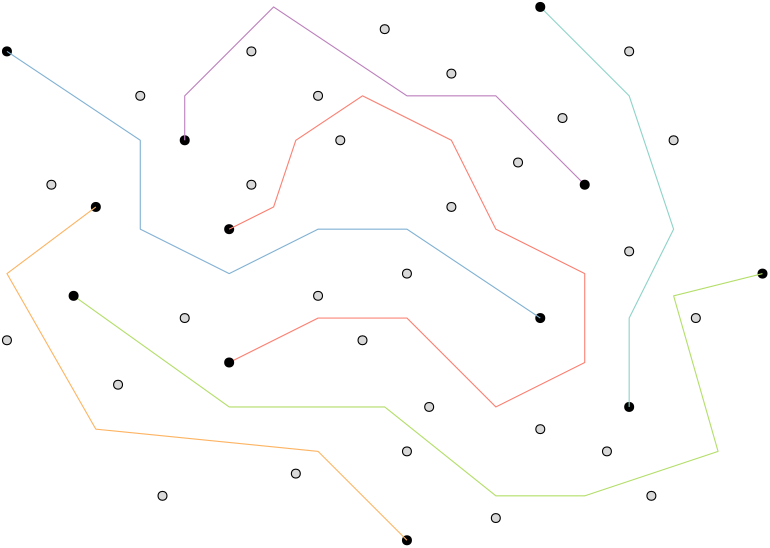 <?xml version="1.0"?>
<!DOCTYPE ipe SYSTEM "ipe.dtd">
<ipe version="70218" creator="Ipe 7.2.28">
<info created="D:20231101095012" modified="D:20240926140337"/>
<ipestyle name="basic">
<symbol name="arrow/arc(spx)">
<path stroke="sym-stroke" fill="sym-stroke" pen="sym-pen">
0 0 m
-1 0.333 l
-1 -0.333 l
h
</path>
</symbol>
<symbol name="arrow/farc(spx)">
<path stroke="sym-stroke" fill="white" pen="sym-pen">
0 0 m
-1 0.333 l
-1 -0.333 l
h
</path>
</symbol>
<symbol name="arrow/ptarc(spx)">
<path stroke="sym-stroke" fill="sym-stroke" pen="sym-pen">
0 0 m
-1 0.333 l
-0.8 0 l
-1 -0.333 l
h
</path>
</symbol>
<symbol name="arrow/fptarc(spx)">
<path stroke="sym-stroke" fill="white" pen="sym-pen">
0 0 m
-1 0.333 l
-0.8 0 l
-1 -0.333 l
h
</path>
</symbol>
<symbol name="mark/circle(sx)" transformations="translations">
<path fill="sym-stroke">
0.6 0 0 0.6 0 0 e
0.4 0 0 0.4 0 0 e
</path>
</symbol>
<symbol name="mark/disk(sx)" transformations="translations">
<path fill="sym-stroke">
0.6 0 0 0.6 0 0 e
</path>
</symbol>
<symbol name="mark/fdisk(sfx)" transformations="translations">
<group>
<path fill="sym-fill">
0.5 0 0 0.5 0 0 e
</path>
<path fill="sym-stroke" fillrule="eofill">
0.6 0 0 0.6 0 0 e
0.4 0 0 0.4 0 0 e
</path>
</group>
</symbol>
<symbol name="mark/box(sx)" transformations="translations">
<path fill="sym-stroke" fillrule="eofill">
-0.6 -0.6 m
0.6 -0.6 l
0.6 0.6 l
-0.6 0.6 l
h
-0.4 -0.4 m
0.4 -0.4 l
0.4 0.4 l
-0.4 0.4 l
h
</path>
</symbol>
<symbol name="mark/square(sx)" transformations="translations">
<path fill="sym-stroke">
-0.6 -0.6 m
0.6 -0.6 l
0.6 0.6 l
-0.6 0.6 l
h
</path>
</symbol>
<symbol name="mark/fsquare(sfx)" transformations="translations">
<group>
<path fill="sym-fill">
-0.5 -0.5 m
0.5 -0.5 l
0.5 0.5 l
-0.5 0.5 l
h
</path>
<path fill="sym-stroke" fillrule="eofill">
-0.6 -0.6 m
0.6 -0.6 l
0.6 0.6 l
-0.6 0.6 l
h
-0.4 -0.4 m
0.4 -0.4 l
0.4 0.4 l
-0.4 0.4 l
h
</path>
</group>
</symbol>
<symbol name="mark/cross(sx)" transformations="translations">
<group>
<path fill="sym-stroke">
-0.43 -0.57 m
0.57 0.43 l
0.43 0.57 l
-0.57 -0.43 l
h
</path>
<path fill="sym-stroke">
-0.43 0.57 m
0.57 -0.43 l
0.43 -0.57 l
-0.57 0.43 l
h
</path>
</group>
</symbol>
<symbol name="arrow/fnormal(spx)">
<path stroke="sym-stroke" fill="white" pen="sym-pen">
0 0 m
-1 0.333 l
-1 -0.333 l
h
</path>
</symbol>
<symbol name="arrow/pointed(spx)">
<path stroke="sym-stroke" fill="sym-stroke" pen="sym-pen">
0 0 m
-1 0.333 l
-0.8 0 l
-1 -0.333 l
h
</path>
</symbol>
<symbol name="arrow/fpointed(spx)">
<path stroke="sym-stroke" fill="white" pen="sym-pen">
0 0 m
-1 0.333 l
-0.8 0 l
-1 -0.333 l
h
</path>
</symbol>
<symbol name="arrow/linear(spx)">
<path stroke="sym-stroke" pen="sym-pen">
-1 0.333 m
0 0 l
-1 -0.333 l
</path>
</symbol>
<symbol name="arrow/fdouble(spx)">
<path stroke="sym-stroke" fill="white" pen="sym-pen">
0 0 m
-1 0.333 l
-1 -0.333 l
h
-1 0 m
-2 0.333 l
-2 -0.333 l
h
</path>
</symbol>
<symbol name="arrow/double(spx)">
<path stroke="sym-stroke" fill="sym-stroke" pen="sym-pen">
0 0 m
-1 0.333 l
-1 -0.333 l
h
-1 0 m
-2 0.333 l
-2 -0.333 l
h
</path>
</symbol>
<symbol name="arrow/mid-normal(spx)">
<path stroke="sym-stroke" fill="sym-stroke" pen="sym-pen">
0.5 0 m
-0.5 0.333 l
-0.5 -0.333 l
h
</path>
</symbol>
<symbol name="arrow/mid-fnormal(spx)">
<path stroke="sym-stroke" fill="white" pen="sym-pen">
0.5 0 m
-0.5 0.333 l
-0.5 -0.333 l
h
</path>
</symbol>
<symbol name="arrow/mid-pointed(spx)">
<path stroke="sym-stroke" fill="sym-stroke" pen="sym-pen">
0.5 0 m
-0.5 0.333 l
-0.3 0 l
-0.5 -0.333 l
h
</path>
</symbol>
<symbol name="arrow/mid-fpointed(spx)">
<path stroke="sym-stroke" fill="white" pen="sym-pen">
0.5 0 m
-0.5 0.333 l
-0.3 0 l
-0.5 -0.333 l
h
</path>
</symbol>
<symbol name="arrow/mid-double(spx)">
<path stroke="sym-stroke" fill="sym-stroke" pen="sym-pen">
1 0 m
0 0.333 l
0 -0.333 l
h
0 0 m
-1 0.333 l
-1 -0.333 l
h
</path>
</symbol>
<symbol name="arrow/mid-fdouble(spx)">
<path stroke="sym-stroke" fill="white" pen="sym-pen">
1 0 m
0 0.333 l
0 -0.333 l
h
0 0 m
-1 0.333 l
-1 -0.333 l
h
</path>
</symbol>
<anglesize name="22.5 deg" value="22.5"/>
<anglesize name="30 deg" value="30"/>
<anglesize name="45 deg" value="45"/>
<anglesize name="60 deg" value="60"/>
<anglesize name="90 deg" value="90"/>
<arrowsize name="large" value="10"/>
<arrowsize name="small" value="5"/>
<arrowsize name="tiny" value="3"/>
<color name="blue" value="0 0 1"/>
<color name="brown" value="0.647 0.165 0.165"/>
<color name="darkblue" value="0 0 0.545"/>
<color name="darkcyan" value="0 0.545 0.545"/>
<color name="darkgray" value="0.663"/>
<color name="darkgreen" value="0 0.392 0"/>
<color name="darkmagenta" value="0.545 0 0.545"/>
<color name="darkorange" value="1 0.549 0"/>
<color name="darkred" value="0.545 0 0"/>
<color name="gold" value="1 0.843 0"/>
<color name="gray" value="0.745"/>
<color name="green" value="0 1 0"/>
<color name="lightblue" value="0.678 0.847 0.902"/>
<color name="lightcyan" value="0.878 1 1"/>
<color name="lightgray" value="0.827"/>
<color name="lightgreen" value="0.565 0.933 0.565"/>
<color name="lightyellow" value="1 1 0.878"/>
<color name="navy" value="0 0 0.502"/>
<color name="orange" value="1 0.647 0"/>
<color name="pink" value="1 0.753 0.796"/>
<color name="purple" value="0.627 0.125 0.941"/>
<color name="red" value="1 0 0"/>
<color name="seagreen" value="0.18 0.545 0.341"/>
<color name="turquoise" value="0.251 0.878 0.816"/>
<color name="violet" value="0.933 0.51 0.933"/>
<color name="yellow" value="1 1 0"/>
<dashstyle name="dash dot dotted" value="[4 2 1 2 1 2] 0"/>
<dashstyle name="dash dotted" value="[4 2 1 2] 0"/>
<dashstyle name="dashed" value="[4] 0"/>
<dashstyle name="dotted" value="[1 3] 0"/>
<gridsize name="10 pts (~3.5 mm)" value="10"/>
<gridsize name="14 pts (~5 mm)" value="14"/>
<gridsize name="16 pts (~6 mm)" value="16"/>
<gridsize name="20 pts (~7 mm)" value="20"/>
<gridsize name="28 pts (~10 mm)" value="28"/>
<gridsize name="32 pts (~12 mm)" value="32"/>
<gridsize name="4 pts" value="4"/>
<gridsize name="56 pts (~20 mm)" value="56"/>
<gridsize name="8 pts (~3 mm)" value="8"/>
<opacity name="10%" value="0.1"/>
<opacity name="30%" value="0.3"/>
<opacity name="50%" value="0.5"/>
<opacity name="75%" value="0.75"/>
<pen name="fat" value="1.2"/>
<pen name="heavier" value="0.8"/>
<pen name="ultrafat" value="2"/>
<symbolsize name="large" value="5"/>
<symbolsize name="small" value="2"/>
<symbolsize name="tiny" value="1.1"/>
<textsize name="Huge" value="\Huge"/>
<textsize name="LARGE" value="\LARGE"/>
<textsize name="Large" value="\Large"/>
<textsize name="footnote" value="\footnotesize"/>
<textsize name="huge" value="\huge"/>
<textsize name="large" value="\large"/>
<textsize name="script" value="\scriptsize"/>
<textsize name="small" value="\small"/>
<textsize name="tiny" value="\tiny"/>
<textstyle name="center" begin="\begin{center}" end="\end{center}"/>
<textstyle name="item" begin="\begin{itemize}\item{}" end="\end{itemize}"/>
<textstyle name="itemize" begin="\begin{itemize}" end="\end{itemize}"/>
<tiling name="falling" angle="-60" step="4" width="1"/>
<tiling name="rising" angle="30" step="4" width="1"/>
</ipestyle>
<ipestyle name="MDGE">
<color name="MDGE blue" value="0.502 0.694 0.827"/>
<color name="MDGE gray" value="0.851"/>
<color name="MDGE green" value="0.702 0.871 0.412"/>
<color name="MDGE lightblue" value="0.553 0.827 0.78"/>
<color name="MDGE orange" value="0.992 0.706 0.384"/>
<color name="MDGE pink" value="0.988 0.804 0.898"/>
<color name="MDGE purple" value="0.737 0.502 0.741"/>
<color name="MDGE red" value="0.984 0.502 0.447"/>
<color name="MDGE violet" value="0.745 0.729 0.855"/>
<color name="MDGE yellow" value="1 1 0.702"/>
</ipestyle>
<page>
<layer name="graph"/>
<layer name="obstacles"/>
<view layers="graph obstacles" active="obstacles"/>
<path layer="obstacles" matrix="1 0 0 1 -8 -28" stroke="black" fill="MDGE gray">
1.59857 0 0 1.59857 200 668 e
</path>
<path matrix="1 0 0 1 24 4" stroke="black" fill="MDGE gray">
1.59857 0 0 1.59857 200 668 e
</path>
<path matrix="1 0 0 1 96 -12" stroke="black" fill="MDGE gray">
1.59857 0 0 1.59857 200 668 e
</path>
<path matrix="1 0 0 1 40 -76" stroke="black" fill="MDGE gray">
1.59857 0 0 1.59857 200 668 e
</path>
<path matrix="1 0 0 1 104 -84" stroke="black" fill="MDGE gray">
1.59857 0 0 1.59857 200 668 e
</path>
<path matrix="1 0 0 1 160 -20" stroke="black" fill="MDGE gray">
1.59857 0 0 1.59857 200 668 e
</path>
<path matrix="1 0 0 1 136 12" stroke="black" fill="MDGE gray">
1.59857 0 0 1.59857 200 668 e
</path>
<path matrix="1 0 0 1 120 -60" stroke="black" fill="MDGE gray">
1.59857 0 0 1.59857 200 668 e
</path>
<path matrix="1 0 0 1 -24 -84" stroke="black" fill="MDGE gray">
1.59857 0 0 1.59857 200 668 e
</path>
<path matrix="1 0 0 1 16 -100" stroke="black" fill="MDGE gray">
1.59857 0 0 1.59857 200 668 e
</path>
<path matrix="1 0 0 1 80 -132" stroke="black" fill="MDGE gray">
1.59857 0 0 1.59857 200 668 e
</path>
<path matrix="1 0 0 1 128 -108" stroke="black" fill="MDGE gray">
1.59857 0 0 1.59857 200 668 e
</path>
<path matrix="1 0 0 1 64 20" stroke="black" fill="MDGE gray">
1.59857 0 0 1.59857 200 668 e
</path>
<path matrix="1 0 0 1 176 -4" stroke="black" fill="MDGE gray">
1.59857 0 0 1.59857 200 668 e
</path>
<path matrix="1 0 0 1 200 -52" stroke="black" fill="MDGE gray">
1.59857 0 0 1.59857 200 668 e
</path>
<path matrix="1 0 0 1 192 -124" stroke="black" fill="MDGE gray">
1.59857 0 0 1.59857 200 668 e
</path>
<path matrix="1 0 0 1 224 -76" stroke="black" fill="MDGE gray">
1.59857 0 0 1.59857 200 668 e
</path>
<use layer="graph" name="mark/disk(sx)" pos="256 624" size="normal" stroke="black"/>
<use name="mark/disk(sx)" pos="368 592" size="normal" stroke="black"/>
<use name="mark/disk(sx)" pos="176 688" size="normal" stroke="black"/>
<path custom="20" stroke="MDGE blue">
176 688 m
224 656 l
224 624 l
256 608 l
288 624 l
320 624 l
368 592 l
</path>
<path custom="8" stroke="MDGE red">
256 624 m
272 632 l
280 656 l
304 672 l
336 656 l
352 624 l
384 608 l
384 576 l
352 560 l
320 592 l
288 592 l
256 576 l
</path>
<use name="mark/disk(sx)" pos="256 576" size="normal" stroke="black"/>
<use matrix="1 0 0 1 -16 104" name="mark/disk(sx)" pos="224 528" size="normal" stroke="black"/>
<use matrix="1 0 0 1 0 -16" name="mark/disk(sx)" pos="320 528" size="normal" stroke="black"/>
<path custom="15" stroke="MDGE orange">
208 632 m
176 608 l
208 552 l
288 544 l
320 512 l
</path>
<use name="mark/disk(sx)" pos="240 656" size="normal" stroke="black"/>
<path custom="20" stroke="MDGE purple">
240 656 m
240 672 l
272 704 l
320 672 l
352 672 l
384 640 l
</path>
<use name="mark/disk(sx)" pos="384 640" size="normal" stroke="black"/>
<use matrix="1 0 0 1 32 0" name="mark/disk(sx)" pos="416 608" size="normal" stroke="black"/>
<path custom="10" stroke="MDGE green">
448 608 m
416 600 l
432 544 l
384 528 l
352 528 l
312 560 l
256 560 l
200 600 l
</path>
<use matrix="1 0 0 1 -8 8" name="mark/disk(sx)" pos="208 592" size="normal" stroke="black"/>
<use name="mark/disk(sx)" pos="400 560" size="normal" stroke="black"/>
<path custom="15" stroke="MDGE lightblue">
400 560 m
400 592 l
416 624 l
400 672 l
368 704 l
</path>
<use name="mark/disk(sx)" pos="368 704" size="normal" stroke="black"/>
<path layer="obstacles" matrix="1 0 0 1 200 20" stroke="black" fill="MDGE gray">
1.59857 0 0 1.59857 200 668 e
</path>
<path matrix="1 0 0 1 216 -12" stroke="black" fill="MDGE gray">
1.59857 0 0 1.59857 200 668 e
</path>
<path matrix="1 0 0 1 208 -140" stroke="black" fill="MDGE gray">
1.59857 0 0 1.59857 200 668 e
</path>
<path matrix="1 0 0 1 120 -124" stroke="black" fill="MDGE gray">
1.59857 0 0 1.59857 200 668 e
</path>
<path matrix="1 0 0 1 88 -68" stroke="black" fill="MDGE gray">
1.59857 0 0 1.59857 200 668 e
</path>
<path matrix="1 0 0 1 136 -36" stroke="black" fill="MDGE gray">
1.59857 0 0 1.59857 200 668 e
</path>
<path matrix="1 0 0 1 88 4" stroke="black" fill="MDGE gray">
1.59857 0 0 1.59857 200 668 e
</path>
<path matrix="1 0 0 1 64 -28" stroke="black" fill="MDGE gray">
1.59857 0 0 1.59857 200 668 e
</path>
<path matrix="1 0 0 1 32 -140" stroke="black" fill="MDGE gray">
1.59857 0 0 1.59857 200 668 e
</path>
<path matrix="1 0 0 1 112 28" stroke="black" fill="MDGE gray">
1.59857 0 0 1.59857 200 668 e
</path>
<path matrix="1 0 0 1 152 -148" stroke="black" fill="MDGE gray">
1.59857 0 0 1.59857 200 668 e
</path>
<path matrix="1 0 0 1 168 -116" stroke="black" fill="MDGE gray">
1.59857 0 0 1.59857 200 668 e
</path>
</page>
</ipe>
